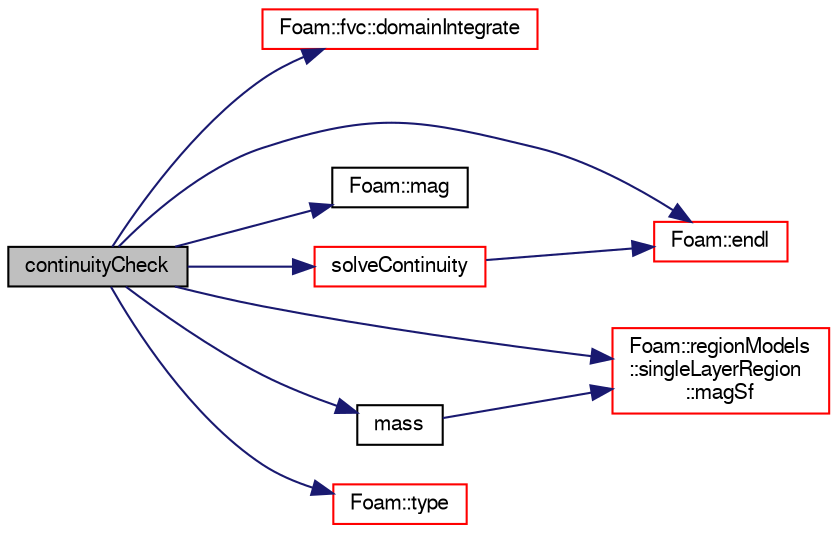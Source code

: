 digraph "continuityCheck"
{
  bgcolor="transparent";
  edge [fontname="FreeSans",fontsize="10",labelfontname="FreeSans",labelfontsize="10"];
  node [fontname="FreeSans",fontsize="10",shape=record];
  rankdir="LR";
  Node719 [label="continuityCheck",height=0.2,width=0.4,color="black", fillcolor="grey75", style="filled", fontcolor="black"];
  Node719 -> Node720 [color="midnightblue",fontsize="10",style="solid",fontname="FreeSans"];
  Node720 [label="Foam::fvc::domainIntegrate",height=0.2,width=0.4,color="red",URL="$a21134.html#a97e6958677a3a619ece7528613725d84"];
  Node719 -> Node727 [color="midnightblue",fontsize="10",style="solid",fontname="FreeSans"];
  Node727 [label="Foam::endl",height=0.2,width=0.4,color="red",URL="$a21124.html#a2db8fe02a0d3909e9351bb4275b23ce4",tooltip="Add newline and flush stream. "];
  Node719 -> Node729 [color="midnightblue",fontsize="10",style="solid",fontname="FreeSans"];
  Node729 [label="Foam::mag",height=0.2,width=0.4,color="black",URL="$a21124.html#a929da2a3fdcf3dacbbe0487d3a330dae"];
  Node719 -> Node730 [color="midnightblue",fontsize="10",style="solid",fontname="FreeSans"];
  Node730 [label="Foam::regionModels\l::singleLayerRegion\l::magSf",height=0.2,width=0.4,color="red",URL="$a29018.html#a731a7fa3f5bd4f856355b52d64f38d1a",tooltip="Return the face area magnitudes / [m2]. "];
  Node719 -> Node772 [color="midnightblue",fontsize="10",style="solid",fontname="FreeSans"];
  Node772 [label="mass",height=0.2,width=0.4,color="black",URL="$a29042.html#a28a457b0f77542ebad663178a763a305",tooltip="Return the current film mass. "];
  Node772 -> Node730 [color="midnightblue",fontsize="10",style="solid",fontname="FreeSans"];
  Node719 -> Node773 [color="midnightblue",fontsize="10",style="solid",fontname="FreeSans"];
  Node773 [label="solveContinuity",height=0.2,width=0.4,color="red",URL="$a29042.html#a1a4c7f06441e29b9703723dfd2e5976d",tooltip="Solve continuity equation. "];
  Node773 -> Node727 [color="midnightblue",fontsize="10",style="solid",fontname="FreeSans"];
  Node719 -> Node854 [color="midnightblue",fontsize="10",style="solid",fontname="FreeSans"];
  Node854 [label="Foam::type",height=0.2,width=0.4,color="red",URL="$a21124.html#aec48583af672626378f501eb9fc32cd1",tooltip="Return the file type: DIRECTORY or FILE. "];
}
